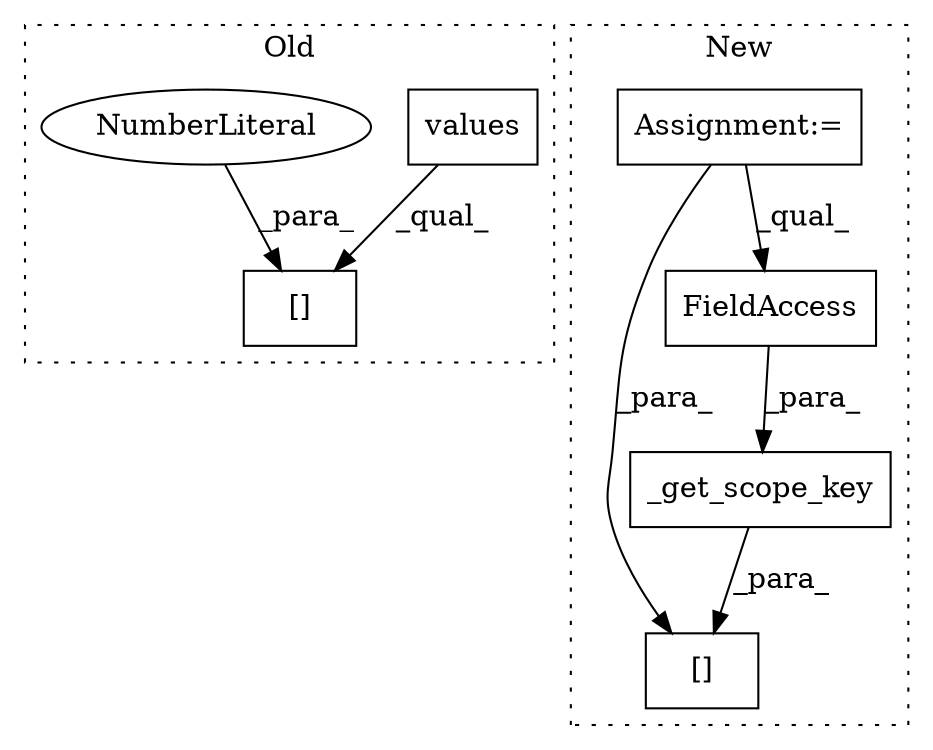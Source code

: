 digraph G {
subgraph cluster0 {
1 [label="values" a="32" s="20000" l="8" shape="box"];
4 [label="[]" a="2" s="19994,20010" l="15,1" shape="box"];
5 [label="NumberLiteral" a="34" s="20009" l="1" shape="ellipse"];
label = "Old";
style="dotted";
}
subgraph cluster1 {
2 [label="_get_scope_key" a="32" s="20246,20272" l="15,1" shape="box"];
3 [label="[]" a="2" s="20240,20273" l="6,1" shape="box"];
6 [label="FieldAccess" a="22" s="20261" l="11" shape="box"];
7 [label="Assignment:=" a="7" s="19655" l="4" shape="box"];
label = "New";
style="dotted";
}
1 -> 4 [label="_qual_"];
2 -> 3 [label="_para_"];
5 -> 4 [label="_para_"];
6 -> 2 [label="_para_"];
7 -> 6 [label="_qual_"];
7 -> 3 [label="_para_"];
}